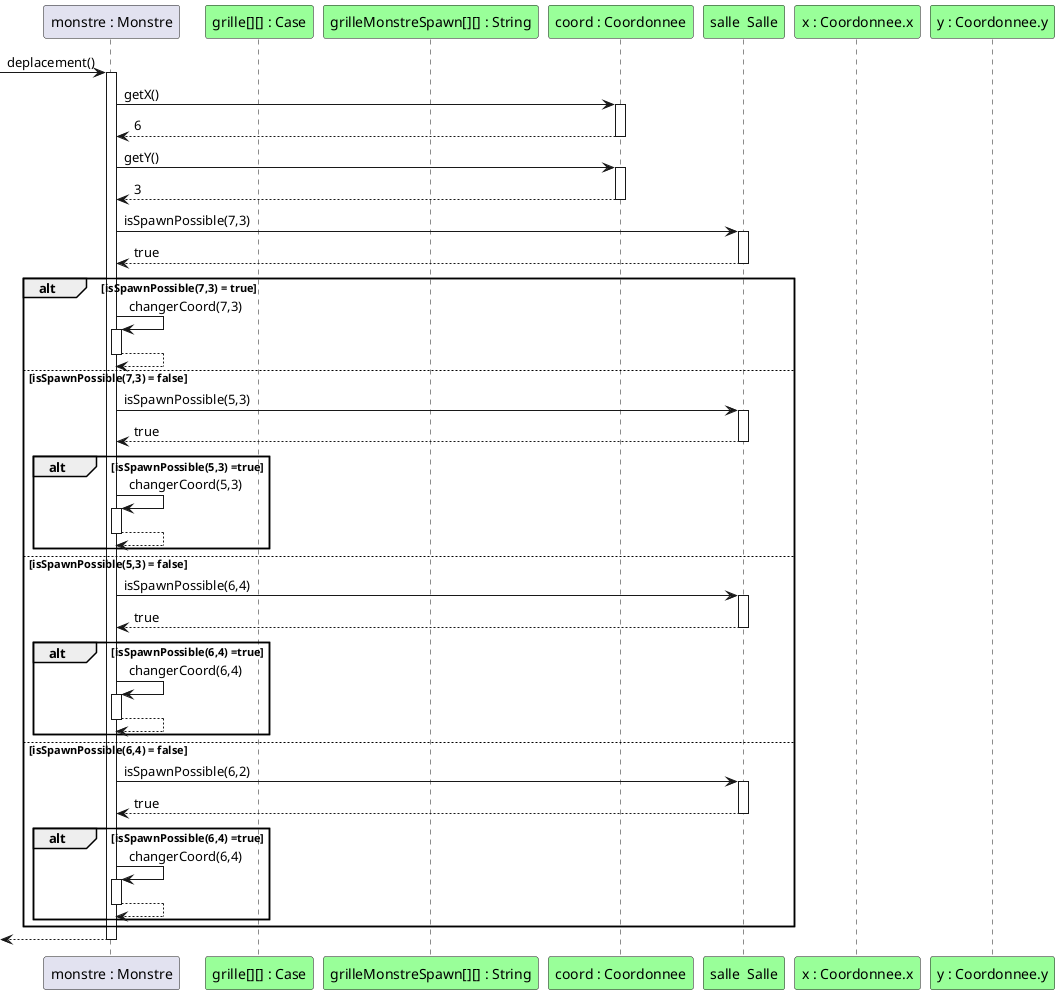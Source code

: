 @startuml
Participant "monstre : Monstre" as s
Participant "grille[][] : Case" as coord #99FF99
Participant "grilleMonstreSpawn[][] : String" as spawn #99FF99
Participant "coord : Coordonnee" as c #99FF99
Participant "salle  Salle" as salle #99FF99

Participant "x : Coordonnee.x" as x #99FF99
Participant "y : Coordonnee.y" as y #99FF99

->s : deplacement()
activate s
s->c : getX()
activate c
c-->s : 6
deactivate c
s->c : getY()
activate c
c-->s : 3
deactivate c
s->salle : isSpawnPossible(7,3)
activate salle
salle-->s : true
deactivate salle



alt isSpawnPossible(7,3) = true
s->s : changerCoord(7,3)
activate s
s-->s
deactivate s
else isSpawnPossible(7,3) = false
s->salle : isSpawnPossible(5,3)
activate salle
salle-->s : true
deactivate salle
alt isSpawnPossible(5,3) =true
s->s : changerCoord(5,3)
activate s
s-->s
deactivate s
end
else isSpawnPossible(5,3) = false
s->salle : isSpawnPossible(6,4)
activate salle
salle-->s : true
deactivate salle

alt isSpawnPossible(6,4) =true
s->s : changerCoord(6,4)
activate s
s-->s
deactivate s
end
else isSpawnPossible(6,4) = false
s->salle : isSpawnPossible(6,2)
activate salle
salle-->s : true
deactivate salle
alt isSpawnPossible(6,4) =true
s->s : changerCoord(6,4)
activate s
s-->s
deactivate s
end
end
<--s
deactivate s




@enduml